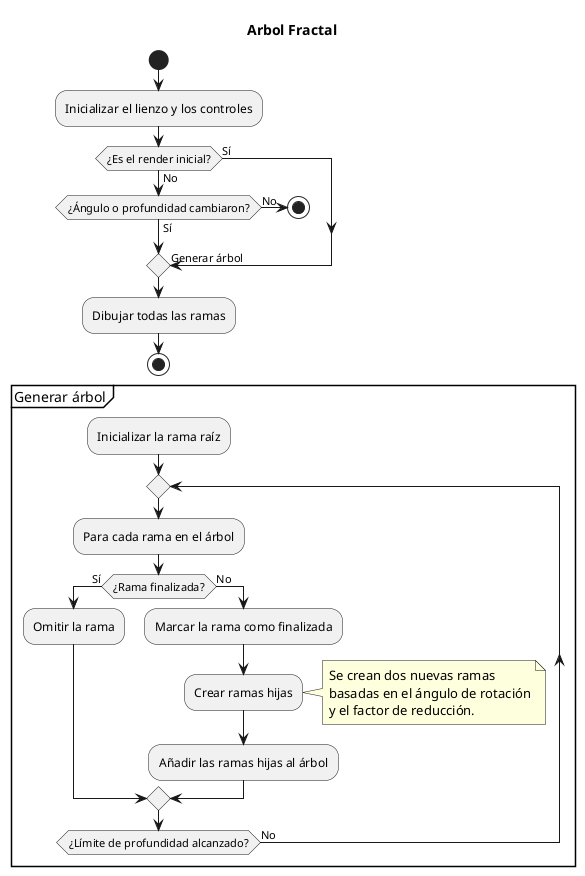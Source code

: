 @startuml Arbol Fractal

title Arbol Fractal

start

:Inicializar el lienzo y los controles;

if (¿Es el render inicial?) then (Sí)
  -> Generar árbol;
else (No)
  if (¿Ángulo o profundidad cambiaron?) then (Sí)
    -> Generar árbol;
  else (No)
    stop
  endif
endif

:Dibujar todas las ramas;
stop

partition "Generar árbol" {
  :Inicializar la rama raíz;
  repeat
    :Para cada rama en el árbol;
    if (¿Rama finalizada?) then (Sí)
      :Omitir la rama;
    else (No)
      :Marcar la rama como finalizada;
      :Crear ramas hijas;
      note right
        Se crean dos nuevas ramas
        basadas en el ángulo de rotación
        y el factor de reducción.
      end note
      :Añadir las ramas hijas al árbol;
    endif
  repeat while (¿Límite de profundidad alcanzado?) is (No)
}

@enduml